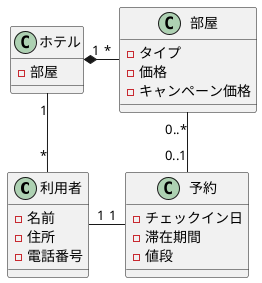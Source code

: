 @startuml ホテルと利用者と部屋と予約
' left to right direction
class "利用者" as user {
- 名前
- 住所
- 電話番号
}
class "ホテル" as hotel {
- 部屋
}
class "部屋" as room {
- タイプ
- 価格
- キャンペーン価格
}
class "予約" as reserve {
- チェックイン日
- 滞在期間
- 値段
}
hotel "1" *- "*" room
hotel "1" - "*" user
user "1" - "1" reserve
room "0..*" O-- "0..1" reserve
@enduml